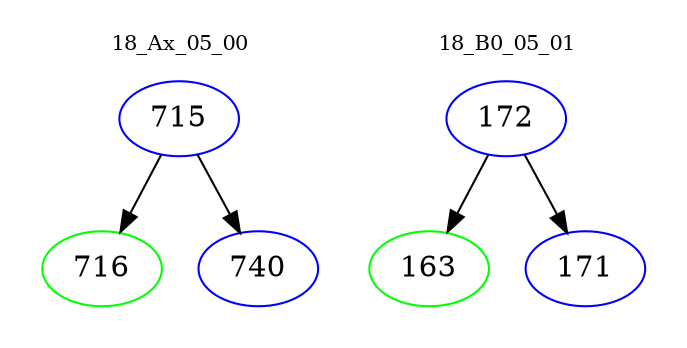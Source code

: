 digraph{
subgraph cluster_0 {
color = white
label = "18_Ax_05_00";
fontsize=10;
T0_715 [label="715", color="blue"]
T0_715 -> T0_716 [color="black"]
T0_716 [label="716", color="green"]
T0_715 -> T0_740 [color="black"]
T0_740 [label="740", color="blue"]
}
subgraph cluster_1 {
color = white
label = "18_B0_05_01";
fontsize=10;
T1_172 [label="172", color="blue"]
T1_172 -> T1_163 [color="black"]
T1_163 [label="163", color="green"]
T1_172 -> T1_171 [color="black"]
T1_171 [label="171", color="blue"]
}
}
